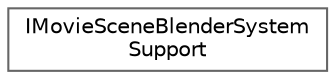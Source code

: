 digraph "Graphical Class Hierarchy"
{
 // INTERACTIVE_SVG=YES
 // LATEX_PDF_SIZE
  bgcolor="transparent";
  edge [fontname=Helvetica,fontsize=10,labelfontname=Helvetica,labelfontsize=10];
  node [fontname=Helvetica,fontsize=10,shape=box,height=0.2,width=0.4];
  rankdir="LR";
  Node0 [id="Node000000",label="IMovieSceneBlenderSystem\lSupport",height=0.2,width=0.4,color="grey40", fillcolor="white", style="filled",URL="$d8/d8d/classIMovieSceneBlenderSystemSupport.html",tooltip="Interface that can be added to UMovieSceneTracks to enable user-selection of blender systems."];
}
